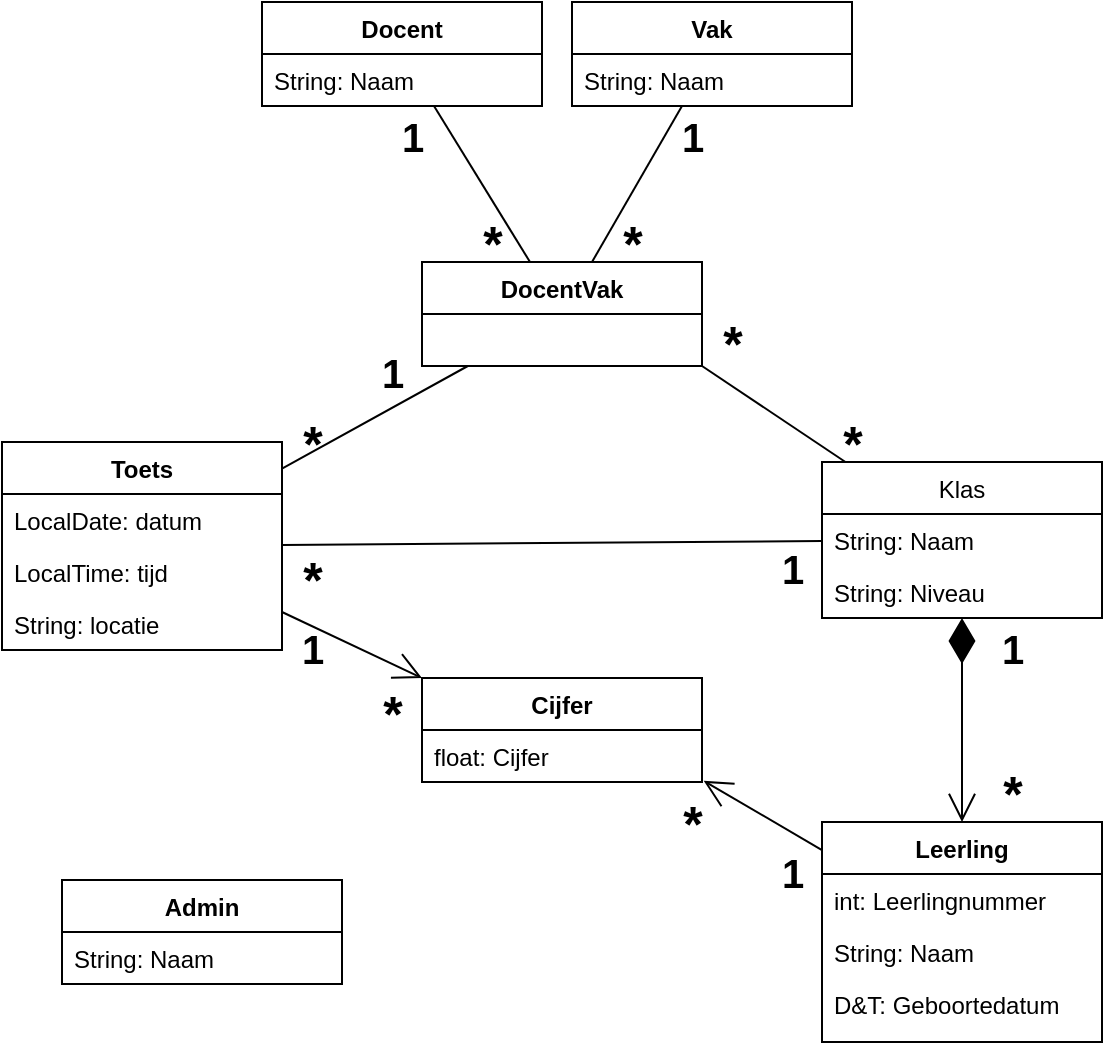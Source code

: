 <mxfile version="13.6.2" type="device"><diagram id="BTmoAk8FPDjdw33fMetG" name="Page-1"><mxGraphModel dx="1888" dy="1707" grid="1" gridSize="10" guides="1" tooltips="1" connect="1" arrows="1" fold="1" page="1" pageScale="1" pageWidth="850" pageHeight="1100" math="0" shadow="0"><root><mxCell id="0"/><mxCell id="1" parent="0"/><mxCell id="AvC1LczeSgzYEv59syQH-24" value="" style="endArrow=open;endFill=1;endSize=12;html=1;startArrow=diamondThin;startFill=1;sourcePerimeterSpacing=0;startSize=20;" parent="1" source="AvC1LczeSgzYEv59syQH-5" target="AvC1LczeSgzYEv59syQH-1" edge="1"><mxGeometry width="160" relative="1" as="geometry"><mxPoint x="-160" y="-570" as="sourcePoint"/><mxPoint y="-570" as="targetPoint"/></mxGeometry></mxCell><mxCell id="AvC1LczeSgzYEv59syQH-34" value="1" style="text;html=1;align=center;verticalAlign=middle;resizable=0;points=[];autosize=1;fontSize=20;fontStyle=1" parent="1" vertex="1"><mxGeometry x="-220" y="-622" width="30" height="30" as="geometry"/></mxCell><mxCell id="Er3JqtpV3Wg_y_M2TmGJ-5" value="" style="endArrow=open;html=1;endFill=0;startSize=20;endSize=12;entryX=1.006;entryY=0.977;entryDx=0;entryDy=0;entryPerimeter=0;" parent="1" source="AvC1LczeSgzYEv59syQH-1" target="NsBqqESqAtVtiCpv0U49-5" edge="1"><mxGeometry width="50" height="50" relative="1" as="geometry"><mxPoint x="-290" y="-670" as="sourcePoint"/><mxPoint x="-460" y="-340" as="targetPoint"/></mxGeometry></mxCell><mxCell id="Er3JqtpV3Wg_y_M2TmGJ-16" value="" style="endArrow=none;html=1;endFill=0;startArrow=open;startFill=0;endSize=12;startSize=12;exitX=0;exitY=0;exitDx=0;exitDy=0;" parent="1" source="NsBqqESqAtVtiCpv0U49-4" target="NsBqqESqAtVtiCpv0U49-9" edge="1"><mxGeometry width="50" height="50" relative="1" as="geometry"><mxPoint x="-840" y="-520" as="sourcePoint"/><mxPoint x="-790" y="-570" as="targetPoint"/></mxGeometry></mxCell><mxCell id="Er3JqtpV3Wg_y_M2TmGJ-19" value="&lt;font style=&quot;font-size: 20px&quot;&gt;1&lt;/font&gt;" style="text;html=1;align=center;verticalAlign=middle;resizable=0;points=[];autosize=1;fontStyle=1;fontSize=20;" parent="1" vertex="1"><mxGeometry x="-330" y="-510" width="30" height="30" as="geometry"/></mxCell><mxCell id="Er3JqtpV3Wg_y_M2TmGJ-20" value="&lt;b&gt;1&lt;/b&gt;" style="text;html=1;align=center;verticalAlign=middle;resizable=0;points=[];autosize=1;fontSize=20;" parent="1" vertex="1"><mxGeometry x="-570" y="-622" width="30" height="30" as="geometry"/></mxCell><mxCell id="Er3JqtpV3Wg_y_M2TmGJ-22" value="&lt;b style=&quot;font-size: 25px;&quot;&gt;*&lt;/b&gt;" style="text;html=1;align=center;verticalAlign=middle;resizable=0;points=[];autosize=1;fontSize=25;" parent="1" vertex="1"><mxGeometry x="-530" y="-595" width="30" height="40" as="geometry"/></mxCell><mxCell id="uNqfrqDuZ8G38irApxZ8-5" value="" style="endArrow=none;html=1;" parent="1" source="AvC1LczeSgzYEv59syQH-9" target="uNqfrqDuZ8G38irApxZ8-1" edge="1"><mxGeometry width="50" height="50" relative="1" as="geometry"><mxPoint x="-450" y="-720" as="sourcePoint"/><mxPoint x="-400" y="-770" as="targetPoint"/></mxGeometry></mxCell><mxCell id="uNqfrqDuZ8G38irApxZ8-6" value="" style="endArrow=none;html=1;" parent="1" source="uNqfrqDuZ8G38irApxZ8-1" target="AvC1LczeSgzYEv59syQH-17" edge="1"><mxGeometry width="50" height="50" relative="1" as="geometry"><mxPoint x="-450" y="-720" as="sourcePoint"/><mxPoint x="-400" y="-770" as="targetPoint"/></mxGeometry></mxCell><mxCell id="uNqfrqDuZ8G38irApxZ8-7" value="" style="endArrow=none;html=1;entryX=1;entryY=1;entryDx=0;entryDy=0;" parent="1" source="AvC1LczeSgzYEv59syQH-5" target="uNqfrqDuZ8G38irApxZ8-1" edge="1"><mxGeometry width="50" height="50" relative="1" as="geometry"><mxPoint x="-450" y="-720" as="sourcePoint"/><mxPoint x="-319" y="-906" as="targetPoint"/></mxGeometry></mxCell><mxCell id="uNqfrqDuZ8G38irApxZ8-8" value="&lt;b&gt;1&lt;/b&gt;" style="text;html=1;align=center;verticalAlign=middle;resizable=0;points=[];autosize=1;fontSize=20;" parent="1" vertex="1"><mxGeometry x="-380" y="-878" width="30" height="30" as="geometry"/></mxCell><mxCell id="uNqfrqDuZ8G38irApxZ8-13" value="&lt;b style=&quot;font-size: 25px;&quot;&gt;*&lt;/b&gt;" style="text;html=1;align=center;verticalAlign=middle;resizable=0;points=[];autosize=1;fontSize=25;" parent="1" vertex="1"><mxGeometry x="-380" y="-540" width="30" height="40" as="geometry"/></mxCell><mxCell id="uNqfrqDuZ8G38irApxZ8-14" value="&lt;b style=&quot;font-size: 25px;&quot;&gt;*&lt;/b&gt;" style="text;html=1;align=center;verticalAlign=middle;resizable=0;points=[];autosize=1;fontSize=25;" parent="1" vertex="1"><mxGeometry x="-220" y="-555" width="30" height="40" as="geometry"/></mxCell><mxCell id="uNqfrqDuZ8G38irApxZ8-16" value="&lt;b style=&quot;font-size: 25px;&quot;&gt;*&lt;/b&gt;" style="text;html=1;align=center;verticalAlign=middle;resizable=0;points=[];autosize=1;fontSize=25;" parent="1" vertex="1"><mxGeometry x="-480" y="-830" width="30" height="40" as="geometry"/></mxCell><mxCell id="uNqfrqDuZ8G38irApxZ8-20" value="&lt;b style=&quot;font-size: 25px;&quot;&gt;*&lt;/b&gt;" style="text;html=1;align=center;verticalAlign=middle;resizable=0;points=[];autosize=1;fontSize=25;" parent="1" vertex="1"><mxGeometry x="-410" y="-830" width="30" height="40" as="geometry"/></mxCell><mxCell id="uNqfrqDuZ8G38irApxZ8-22" value="&lt;b&gt;1&lt;/b&gt;" style="text;html=1;align=center;verticalAlign=middle;resizable=0;points=[];autosize=1;fontSize=20;" parent="1" vertex="1"><mxGeometry x="-520" y="-878" width="30" height="30" as="geometry"/></mxCell><mxCell id="uNqfrqDuZ8G38irApxZ8-23" value="&lt;b style=&quot;font-size: 25px;&quot;&gt;*&lt;/b&gt;" style="text;html=1;align=center;verticalAlign=middle;resizable=0;points=[];autosize=1;fontSize=25;" parent="1" vertex="1"><mxGeometry x="-570" y="-730" width="30" height="40" as="geometry"/></mxCell><mxCell id="uNqfrqDuZ8G38irApxZ8-24" value="&lt;b style=&quot;font-size: 25px;&quot;&gt;*&lt;/b&gt;" style="text;html=1;align=center;verticalAlign=middle;resizable=0;points=[];autosize=1;fontSize=25;" parent="1" vertex="1"><mxGeometry x="-300" y="-730" width="30" height="40" as="geometry"/></mxCell><mxCell id="AvC1LczeSgzYEv59syQH-5" value="Klas" style="swimlane;fontStyle=0;childLayout=stackLayout;horizontal=1;startSize=26;fillColor=none;horizontalStack=0;resizeParent=1;resizeParentMax=0;resizeLast=0;collapsible=1;marginBottom=0;" parent="1" vertex="1"><mxGeometry x="-300" y="-700" width="140" height="78" as="geometry"/></mxCell><mxCell id="AvC1LczeSgzYEv59syQH-6" value="String: Naam" style="text;strokeColor=none;fillColor=none;align=left;verticalAlign=top;spacingLeft=4;spacingRight=4;overflow=hidden;rotatable=0;points=[[0,0.5],[1,0.5]];portConstraint=eastwest;" parent="AvC1LczeSgzYEv59syQH-5" vertex="1"><mxGeometry y="26" width="140" height="26" as="geometry"/></mxCell><mxCell id="AvC1LczeSgzYEv59syQH-7" value="String: Niveau" style="text;strokeColor=none;fillColor=none;align=left;verticalAlign=top;spacingLeft=4;spacingRight=4;overflow=hidden;rotatable=0;points=[[0,0.5],[1,0.5]];portConstraint=eastwest;" parent="AvC1LczeSgzYEv59syQH-5" vertex="1"><mxGeometry y="52" width="140" height="26" as="geometry"/></mxCell><mxCell id="AvC1LczeSgzYEv59syQH-1" value="Leerling" style="swimlane;fontStyle=1;childLayout=stackLayout;horizontal=1;startSize=26;fillColor=none;horizontalStack=0;resizeParent=1;resizeParentMax=0;resizeLast=0;collapsible=1;marginBottom=0;" parent="1" vertex="1"><mxGeometry x="-300" y="-520" width="140" height="110" as="geometry"/></mxCell><mxCell id="AvC1LczeSgzYEv59syQH-2" value="int: Leerlingnummer" style="text;strokeColor=none;fillColor=none;align=left;verticalAlign=top;spacingLeft=4;spacingRight=4;overflow=hidden;rotatable=0;points=[[0,0.5],[1,0.5]];portConstraint=eastwest;" parent="AvC1LczeSgzYEv59syQH-1" vertex="1"><mxGeometry y="26" width="140" height="26" as="geometry"/></mxCell><mxCell id="AvC1LczeSgzYEv59syQH-3" value="String: Naam" style="text;strokeColor=none;fillColor=none;align=left;verticalAlign=top;spacingLeft=4;spacingRight=4;overflow=hidden;rotatable=0;points=[[0,0.5],[1,0.5]];portConstraint=eastwest;" parent="AvC1LczeSgzYEv59syQH-1" vertex="1"><mxGeometry y="52" width="140" height="26" as="geometry"/></mxCell><mxCell id="AvC1LczeSgzYEv59syQH-4" value="D&amp;T: Geboortedatum" style="text;strokeColor=none;fillColor=none;align=left;verticalAlign=top;spacingLeft=4;spacingRight=4;overflow=hidden;rotatable=0;points=[[0,0.5],[1,0.5]];portConstraint=eastwest;" parent="AvC1LczeSgzYEv59syQH-1" vertex="1"><mxGeometry y="78" width="140" height="32" as="geometry"/></mxCell><mxCell id="Er3JqtpV3Wg_y_M2TmGJ-6" value="Admin&#10;" style="swimlane;fontStyle=1;align=center;verticalAlign=top;childLayout=stackLayout;horizontal=1;startSize=26;horizontalStack=0;resizeParent=1;resizeParentMax=0;resizeLast=0;collapsible=1;marginBottom=0;" parent="1" vertex="1"><mxGeometry x="-680" y="-491" width="140" height="52" as="geometry"/></mxCell><mxCell id="Er3JqtpV3Wg_y_M2TmGJ-7" value="String: Naam" style="text;strokeColor=none;fillColor=none;align=left;verticalAlign=top;spacingLeft=4;spacingRight=4;overflow=hidden;rotatable=0;points=[[0,0.5],[1,0.5]];portConstraint=eastwest;" parent="Er3JqtpV3Wg_y_M2TmGJ-6" vertex="1"><mxGeometry y="26" width="140" height="26" as="geometry"/></mxCell><mxCell id="NsBqqESqAtVtiCpv0U49-4" value="Cijfer" style="swimlane;fontStyle=1;childLayout=stackLayout;horizontal=1;startSize=26;fillColor=none;horizontalStack=0;resizeParent=1;resizeParentMax=0;resizeLast=0;collapsible=1;marginBottom=0;" parent="1" vertex="1"><mxGeometry x="-500" y="-592" width="140" height="52" as="geometry"/></mxCell><mxCell id="NsBqqESqAtVtiCpv0U49-5" value="float: Cijfer" style="text;strokeColor=none;fillColor=none;align=left;verticalAlign=top;spacingLeft=4;spacingRight=4;overflow=hidden;rotatable=0;points=[[0,0.5],[1,0.5]];portConstraint=eastwest;" parent="NsBqqESqAtVtiCpv0U49-4" vertex="1"><mxGeometry y="26" width="140" height="26" as="geometry"/></mxCell><mxCell id="oBfFtT3B-z8cCeAP6qxZ-1" value="" style="endArrow=none;html=1;" parent="1" source="NsBqqESqAtVtiCpv0U49-9" target="uNqfrqDuZ8G38irApxZ8-1" edge="1"><mxGeometry width="50" height="50" relative="1" as="geometry"><mxPoint x="-136.456" y="-730" as="sourcePoint"/><mxPoint x="-220" y="-928" as="targetPoint"/></mxGeometry></mxCell><mxCell id="uNqfrqDuZ8G38irApxZ8-1" value="DocentVak" style="swimlane;fontStyle=1;childLayout=stackLayout;horizontal=1;startSize=26;fillColor=none;horizontalStack=0;resizeParent=1;resizeParentMax=0;resizeLast=0;collapsible=1;marginBottom=0;" parent="1" vertex="1"><mxGeometry x="-500" y="-800" width="140" height="52" as="geometry"/></mxCell><mxCell id="uNqfrqDuZ8G38irApxZ8-4" value="     " style="text;strokeColor=none;fillColor=none;align=left;verticalAlign=top;spacingLeft=4;spacingRight=4;overflow=hidden;rotatable=0;points=[[0,0.5],[1,0.5]];portConstraint=eastwest;" parent="uNqfrqDuZ8G38irApxZ8-1" vertex="1"><mxGeometry y="26" width="140" height="26" as="geometry"/></mxCell><mxCell id="oBfFtT3B-z8cCeAP6qxZ-3" value="&lt;b&gt;1&lt;/b&gt;" style="text;html=1;align=center;verticalAlign=middle;resizable=0;points=[];autosize=1;fontSize=20;" parent="1" vertex="1"><mxGeometry x="-530" y="-760" width="30" height="30" as="geometry"/></mxCell><mxCell id="oBfFtT3B-z8cCeAP6qxZ-4" value="&lt;b style=&quot;font-size: 25px;&quot;&gt;*&lt;/b&gt;" style="text;html=1;align=center;verticalAlign=middle;resizable=0;points=[];autosize=1;fontSize=25;" parent="1" vertex="1"><mxGeometry x="-360" y="-780" width="30" height="40" as="geometry"/></mxCell><mxCell id="11lX8nv83s-dTTmsUCY4-1" value="" style="endArrow=none;html=1;" parent="1" source="NsBqqESqAtVtiCpv0U49-9" target="AvC1LczeSgzYEv59syQH-5" edge="1"><mxGeometry width="50" height="50" relative="1" as="geometry"><mxPoint x="-544.425" y="-690" as="sourcePoint"/><mxPoint x="-463.717" y="-738" as="targetPoint"/></mxGeometry></mxCell><mxCell id="AvC1LczeSgzYEv59syQH-9" value="Docent" style="swimlane;fontStyle=1;childLayout=stackLayout;horizontal=1;startSize=26;fillColor=none;horizontalStack=0;resizeParent=1;resizeParentMax=0;resizeLast=0;collapsible=1;marginBottom=0;" parent="1" vertex="1"><mxGeometry x="-580" y="-930" width="140" height="52" as="geometry"/></mxCell><mxCell id="AvC1LczeSgzYEv59syQH-10" value="String: Naam" style="text;strokeColor=none;fillColor=none;align=left;verticalAlign=top;spacingLeft=4;spacingRight=4;overflow=hidden;rotatable=0;points=[[0,0.5],[1,0.5]];portConstraint=eastwest;" parent="AvC1LczeSgzYEv59syQH-9" vertex="1"><mxGeometry y="26" width="140" height="26" as="geometry"/></mxCell><mxCell id="AvC1LczeSgzYEv59syQH-17" value="Vak" style="swimlane;fontStyle=1;childLayout=stackLayout;horizontal=1;startSize=26;fillColor=none;horizontalStack=0;resizeParent=1;resizeParentMax=0;resizeLast=0;collapsible=1;marginBottom=0;" parent="1" vertex="1"><mxGeometry x="-425" y="-930" width="140" height="52" as="geometry"/></mxCell><mxCell id="AvC1LczeSgzYEv59syQH-18" value="String: Naam" style="text;strokeColor=none;fillColor=none;align=left;verticalAlign=top;spacingLeft=4;spacingRight=4;overflow=hidden;rotatable=0;points=[[0,0.5],[1,0.5]];portConstraint=eastwest;" parent="AvC1LczeSgzYEv59syQH-17" vertex="1"><mxGeometry y="26" width="140" height="26" as="geometry"/></mxCell><mxCell id="11lX8nv83s-dTTmsUCY4-2" value="&lt;b style=&quot;font-size: 25px;&quot;&gt;*&lt;/b&gt;" style="text;html=1;align=center;verticalAlign=middle;resizable=0;points=[];autosize=1;fontSize=25;" parent="1" vertex="1"><mxGeometry x="-570" y="-662" width="30" height="40" as="geometry"/></mxCell><mxCell id="11lX8nv83s-dTTmsUCY4-5" value="&lt;b&gt;1&lt;/b&gt;" style="text;html=1;align=center;verticalAlign=middle;resizable=0;points=[];autosize=1;fontSize=20;" parent="1" vertex="1"><mxGeometry x="-330" y="-662" width="30" height="30" as="geometry"/></mxCell><mxCell id="NsBqqESqAtVtiCpv0U49-9" value="Toets" style="swimlane;fontStyle=1;childLayout=stackLayout;horizontal=1;startSize=26;fillColor=none;horizontalStack=0;resizeParent=1;resizeParentMax=0;resizeLast=0;collapsible=1;marginBottom=0;" parent="1" vertex="1"><mxGeometry x="-710" y="-710" width="140" height="104" as="geometry"/></mxCell><mxCell id="NsBqqESqAtVtiCpv0U49-10" value="LocalDate: datum" style="text;strokeColor=none;fillColor=none;align=left;verticalAlign=top;spacingLeft=4;spacingRight=4;overflow=hidden;rotatable=0;points=[[0,0.5],[1,0.5]];portConstraint=eastwest;" parent="NsBqqESqAtVtiCpv0U49-9" vertex="1"><mxGeometry y="26" width="140" height="26" as="geometry"/></mxCell><mxCell id="NsBqqESqAtVtiCpv0U49-11" value="LocalTime: tijd" style="text;strokeColor=none;fillColor=none;align=left;verticalAlign=top;spacingLeft=4;spacingRight=4;overflow=hidden;rotatable=0;points=[[0,0.5],[1,0.5]];portConstraint=eastwest;" parent="NsBqqESqAtVtiCpv0U49-9" vertex="1"><mxGeometry y="52" width="140" height="26" as="geometry"/></mxCell><mxCell id="11lX8nv83s-dTTmsUCY4-6" value="String: locatie" style="text;strokeColor=none;fillColor=none;align=left;verticalAlign=top;spacingLeft=4;spacingRight=4;overflow=hidden;rotatable=0;points=[[0,0.5],[1,0.5]];portConstraint=eastwest;" parent="NsBqqESqAtVtiCpv0U49-9" vertex="1"><mxGeometry y="78" width="140" height="26" as="geometry"/></mxCell></root></mxGraphModel></diagram></mxfile>